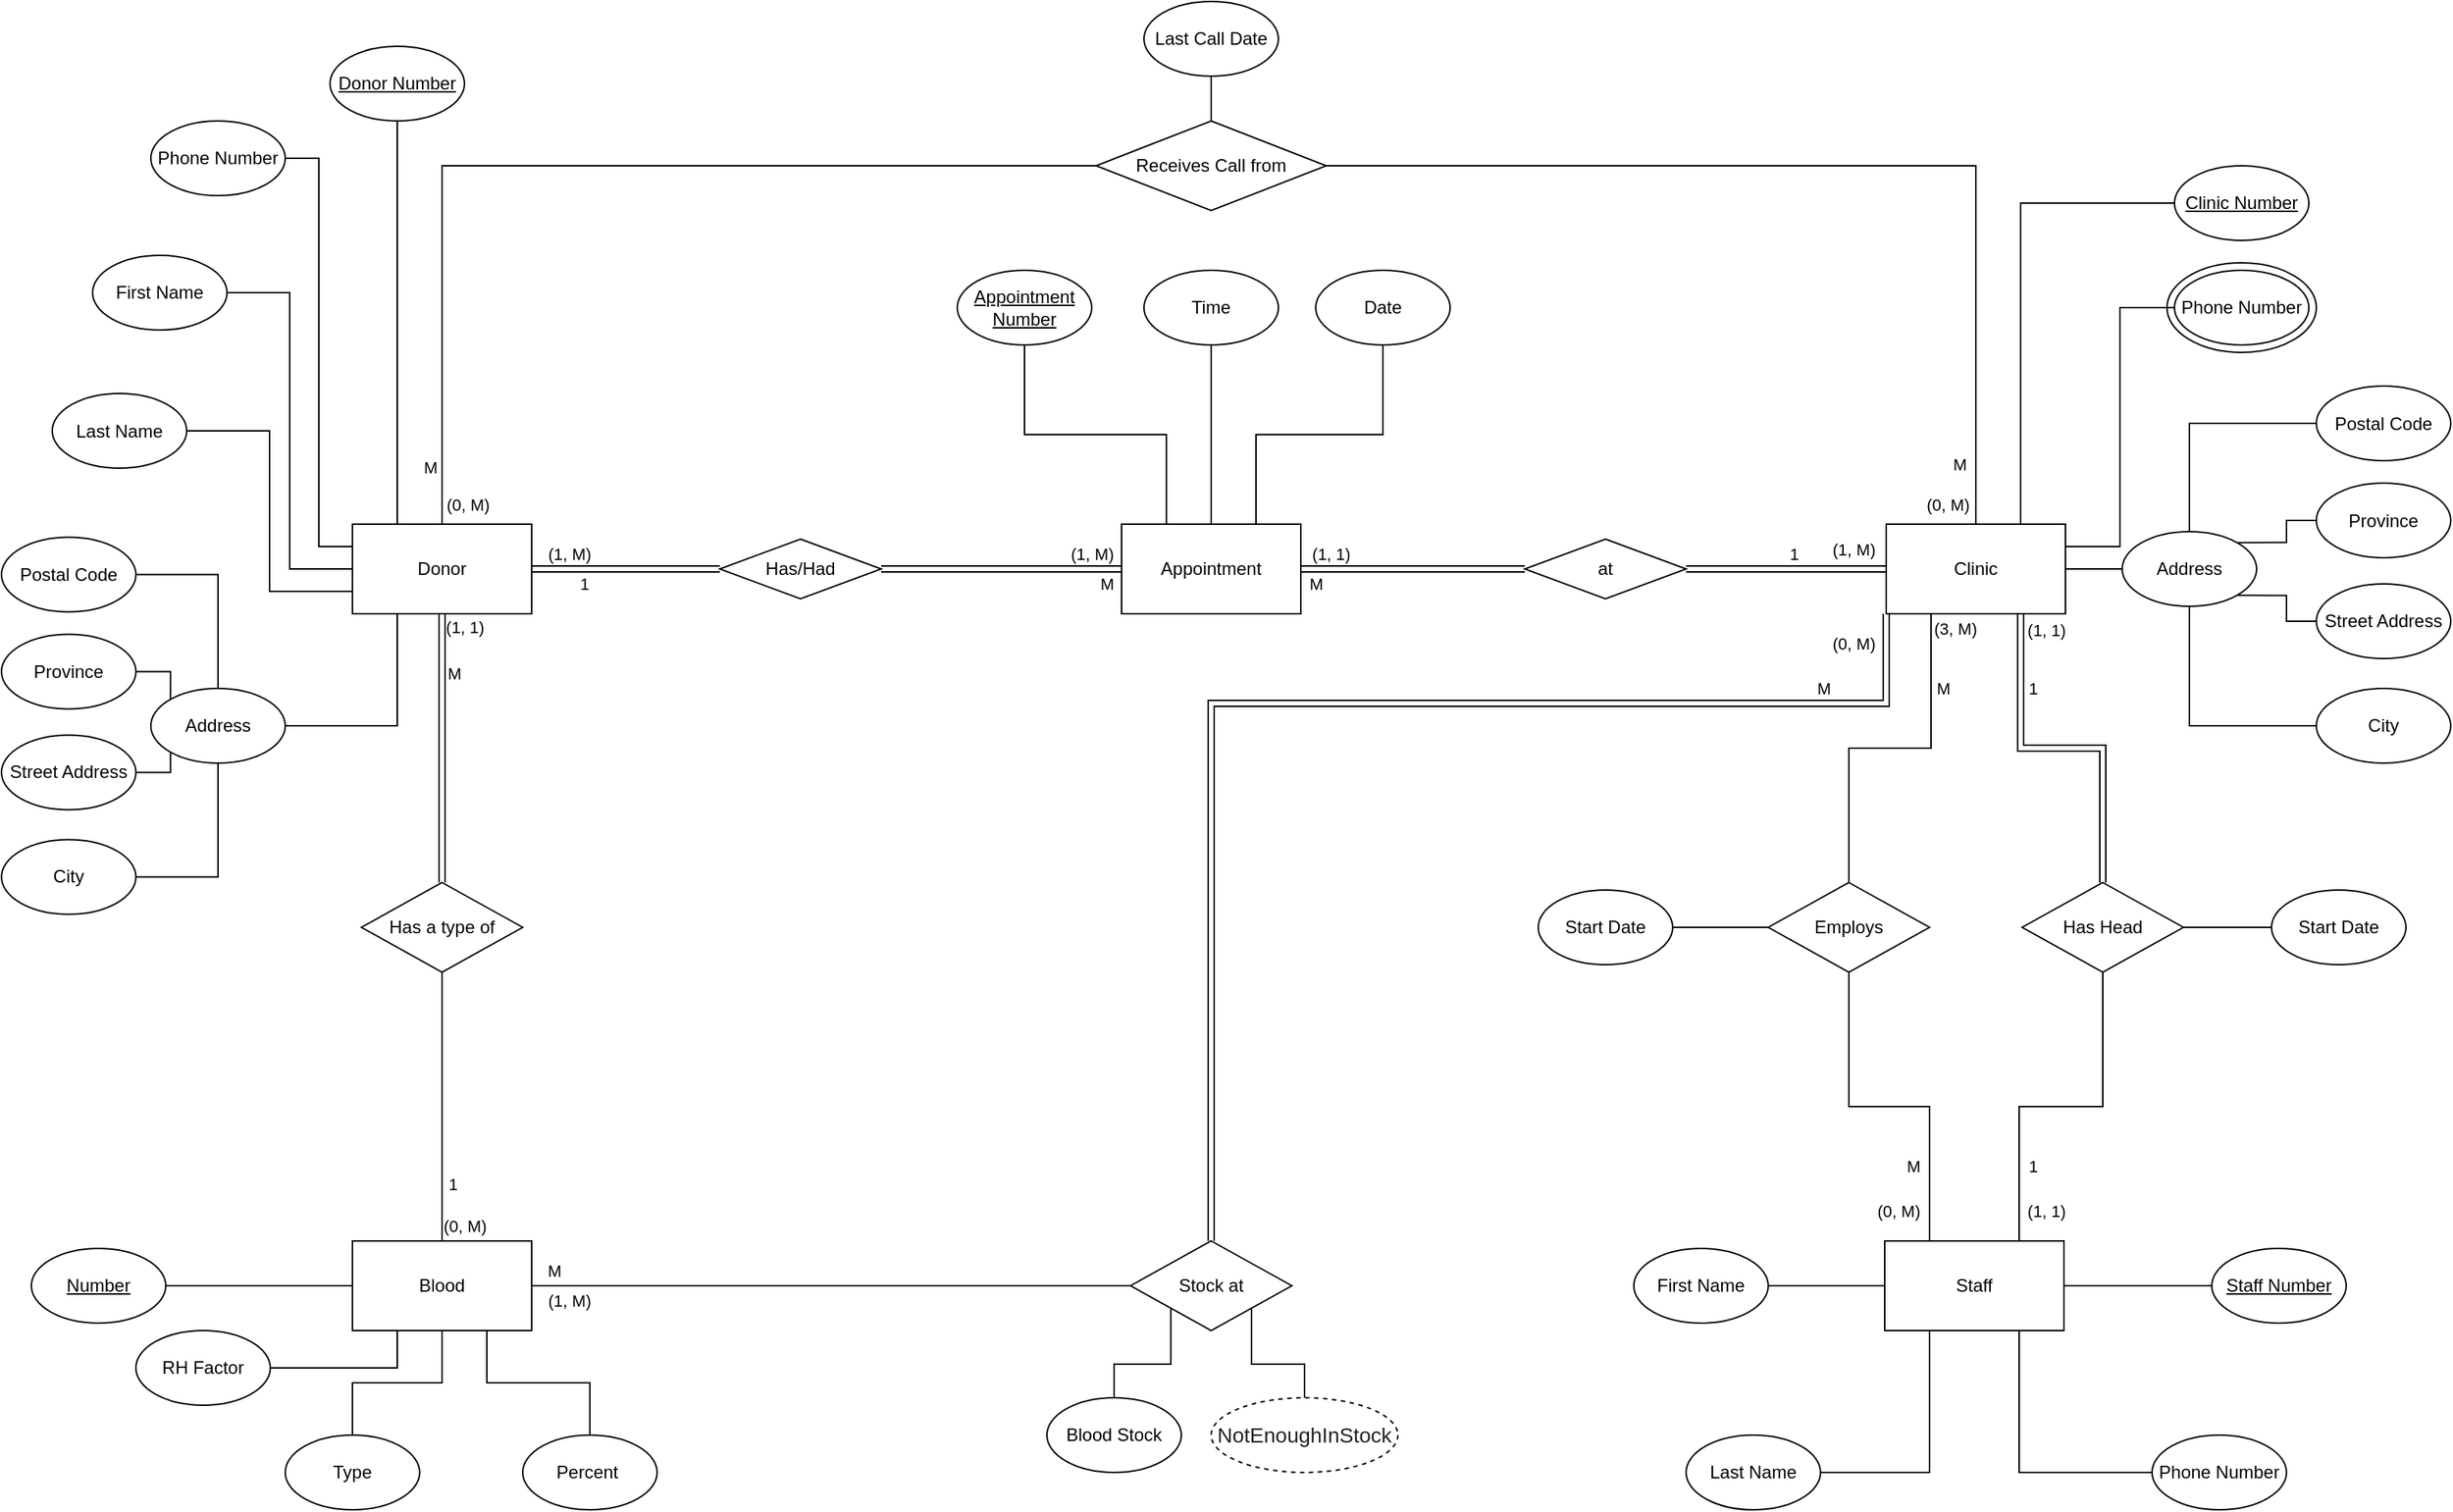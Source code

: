 <mxfile version="15.4.3" type="google"><diagram id="fFei_tkq5Y0znrB3u4F2" name="Page-1"><mxGraphModel dx="1291" dy="691" grid="1" gridSize="10" guides="1" tooltips="1" connect="1" arrows="1" fold="1" page="1" pageScale="1" pageWidth="1700" pageHeight="1100" math="0" shadow="0"><root><mxCell id="0"/><mxCell id="1" parent="0"/><mxCell id="VHpwR0hg9HMlBxCx6Vwd-89" style="edgeStyle=orthogonalEdgeStyle;rounded=0;jumpSize=6;orthogonalLoop=1;jettySize=auto;html=1;exitX=0.5;exitY=0;exitDx=0;exitDy=0;entryX=0;entryY=0.5;entryDx=0;entryDy=0;endArrow=none;endFill=0;sourcePerimeterSpacing=7;strokeColor=default;" edge="1" parent="1" source="VHpwR0hg9HMlBxCx6Vwd-2" target="VHpwR0hg9HMlBxCx6Vwd-33"><mxGeometry relative="1" as="geometry"/></mxCell><mxCell id="VHpwR0hg9HMlBxCx6Vwd-2" value="Donor" style="rounded=0;whiteSpace=wrap;html=1;" vertex="1" parent="1"><mxGeometry x="275" y="370" width="120" height="60" as="geometry"/></mxCell><mxCell id="VHpwR0hg9HMlBxCx6Vwd-149" style="edgeStyle=orthogonalEdgeStyle;rounded=0;jumpSize=6;orthogonalLoop=1;jettySize=auto;html=1;exitX=0.5;exitY=1;exitDx=0;exitDy=0;entryX=0.25;entryY=0;entryDx=0;entryDy=0;endArrow=none;endFill=0;sourcePerimeterSpacing=7;strokeColor=default;" edge="1" parent="1" source="VHpwR0hg9HMlBxCx6Vwd-3" target="VHpwR0hg9HMlBxCx6Vwd-2"><mxGeometry relative="1" as="geometry"/></mxCell><mxCell id="VHpwR0hg9HMlBxCx6Vwd-3" value="&lt;span style=&quot;text-decoration: underline&quot;&gt;Donor Number&lt;/span&gt;" style="ellipse;whiteSpace=wrap;html=1;" vertex="1" parent="1"><mxGeometry x="260" y="50" width="90" height="50" as="geometry"/></mxCell><mxCell id="VHpwR0hg9HMlBxCx6Vwd-151" style="edgeStyle=orthogonalEdgeStyle;rounded=0;jumpSize=6;orthogonalLoop=1;jettySize=auto;html=1;exitX=1;exitY=0.5;exitDx=0;exitDy=0;entryX=0;entryY=0.5;entryDx=0;entryDy=0;endArrow=none;endFill=0;sourcePerimeterSpacing=7;strokeColor=default;" edge="1" parent="1" source="VHpwR0hg9HMlBxCx6Vwd-4" target="VHpwR0hg9HMlBxCx6Vwd-2"><mxGeometry relative="1" as="geometry"/></mxCell><mxCell id="VHpwR0hg9HMlBxCx6Vwd-4" value="First Name" style="ellipse;whiteSpace=wrap;html=1;" vertex="1" parent="1"><mxGeometry x="101" y="190" width="90" height="50" as="geometry"/></mxCell><mxCell id="VHpwR0hg9HMlBxCx6Vwd-152" style="edgeStyle=orthogonalEdgeStyle;rounded=0;jumpSize=6;orthogonalLoop=1;jettySize=auto;html=1;exitX=1;exitY=0.5;exitDx=0;exitDy=0;entryX=0;entryY=0.75;entryDx=0;entryDy=0;endArrow=none;endFill=0;sourcePerimeterSpacing=7;strokeColor=default;" edge="1" parent="1" source="VHpwR0hg9HMlBxCx6Vwd-5" target="VHpwR0hg9HMlBxCx6Vwd-2"><mxGeometry relative="1" as="geometry"/></mxCell><mxCell id="VHpwR0hg9HMlBxCx6Vwd-5" value="Last Name" style="ellipse;whiteSpace=wrap;html=1;" vertex="1" parent="1"><mxGeometry x="74" y="282.5" width="90" height="50" as="geometry"/></mxCell><mxCell id="VHpwR0hg9HMlBxCx6Vwd-150" style="edgeStyle=orthogonalEdgeStyle;rounded=0;jumpSize=6;orthogonalLoop=1;jettySize=auto;html=1;exitX=1;exitY=0.5;exitDx=0;exitDy=0;entryX=0;entryY=0.25;entryDx=0;entryDy=0;endArrow=none;endFill=0;sourcePerimeterSpacing=7;strokeColor=default;" edge="1" parent="1" source="VHpwR0hg9HMlBxCx6Vwd-6" target="VHpwR0hg9HMlBxCx6Vwd-2"><mxGeometry relative="1" as="geometry"/></mxCell><mxCell id="VHpwR0hg9HMlBxCx6Vwd-6" value="Phone Number" style="ellipse;whiteSpace=wrap;html=1;sketch=0;" vertex="1" parent="1"><mxGeometry x="140" y="100" width="90" height="50" as="geometry"/></mxCell><mxCell id="VHpwR0hg9HMlBxCx6Vwd-63" style="shape=link;html=1;rounded=0;endArrow=none;endFill=0;sourcePerimeterSpacing=7;strokeColor=default;edgeStyle=orthogonalEdgeStyle;jumpSize=6;exitX=1;exitY=0.5;exitDx=0;exitDy=0;entryX=0;entryY=0.5;entryDx=0;entryDy=0;" edge="1" parent="1" source="VHpwR0hg9HMlBxCx6Vwd-23" target="VHpwR0hg9HMlBxCx6Vwd-62"><mxGeometry relative="1" as="geometry"/></mxCell><mxCell id="VHpwR0hg9HMlBxCx6Vwd-23" value="Appointment" style="rounded=0;whiteSpace=wrap;html=1;" vertex="1" parent="1"><mxGeometry x="790" y="370" width="120" height="60" as="geometry"/></mxCell><mxCell id="VHpwR0hg9HMlBxCx6Vwd-34" style="edgeStyle=orthogonalEdgeStyle;rounded=0;jumpSize=6;orthogonalLoop=1;jettySize=auto;html=1;exitX=0.5;exitY=1;exitDx=0;exitDy=0;entryX=0.25;entryY=0;entryDx=0;entryDy=0;endArrow=none;endFill=0;sourcePerimeterSpacing=7;strokeColor=default;" edge="1" parent="1" source="VHpwR0hg9HMlBxCx6Vwd-24" target="VHpwR0hg9HMlBxCx6Vwd-23"><mxGeometry relative="1" as="geometry"/></mxCell><mxCell id="VHpwR0hg9HMlBxCx6Vwd-24" value="&lt;u&gt;Appointment Number&lt;/u&gt;" style="ellipse;whiteSpace=wrap;html=1;" vertex="1" parent="1"><mxGeometry x="680" y="200" width="90" height="50" as="geometry"/></mxCell><mxCell id="VHpwR0hg9HMlBxCx6Vwd-35" style="edgeStyle=orthogonalEdgeStyle;rounded=0;jumpSize=6;orthogonalLoop=1;jettySize=auto;html=1;exitX=0.5;exitY=1;exitDx=0;exitDy=0;entryX=0.5;entryY=0;entryDx=0;entryDy=0;endArrow=none;endFill=0;sourcePerimeterSpacing=7;strokeColor=default;" edge="1" parent="1" source="VHpwR0hg9HMlBxCx6Vwd-25" target="VHpwR0hg9HMlBxCx6Vwd-23"><mxGeometry relative="1" as="geometry"/></mxCell><mxCell id="VHpwR0hg9HMlBxCx6Vwd-25" value="Time" style="ellipse;whiteSpace=wrap;html=1;" vertex="1" parent="1"><mxGeometry x="805" y="200" width="90" height="50" as="geometry"/></mxCell><mxCell id="VHpwR0hg9HMlBxCx6Vwd-36" style="edgeStyle=orthogonalEdgeStyle;rounded=0;jumpSize=6;orthogonalLoop=1;jettySize=auto;html=1;exitX=0.5;exitY=1;exitDx=0;exitDy=0;entryX=0.75;entryY=0;entryDx=0;entryDy=0;endArrow=none;endFill=0;sourcePerimeterSpacing=7;strokeColor=default;" edge="1" parent="1" source="VHpwR0hg9HMlBxCx6Vwd-26" target="VHpwR0hg9HMlBxCx6Vwd-23"><mxGeometry relative="1" as="geometry"/></mxCell><mxCell id="VHpwR0hg9HMlBxCx6Vwd-26" value="Date" style="ellipse;whiteSpace=wrap;html=1;" vertex="1" parent="1"><mxGeometry x="920" y="200" width="90" height="50" as="geometry"/></mxCell><mxCell id="VHpwR0hg9HMlBxCx6Vwd-29" style="shape=link;html=1;rounded=0;endArrow=none;endFill=0;sourcePerimeterSpacing=7;strokeColor=default;edgeStyle=orthogonalEdgeStyle;jumpSize=6;exitX=1;exitY=0.5;exitDx=0;exitDy=0;entryX=0;entryY=0.5;entryDx=0;entryDy=0;" edge="1" parent="1" source="VHpwR0hg9HMlBxCx6Vwd-27" target="VHpwR0hg9HMlBxCx6Vwd-23"><mxGeometry relative="1" as="geometry"/></mxCell><mxCell id="VHpwR0hg9HMlBxCx6Vwd-27" value="&lt;span&gt;Has/Had&lt;/span&gt;" style="rhombus;whiteSpace=wrap;html=1;rounded=0;" vertex="1" parent="1"><mxGeometry x="521" y="380" width="108" height="40" as="geometry"/></mxCell><mxCell id="VHpwR0hg9HMlBxCx6Vwd-86" style="edgeStyle=orthogonalEdgeStyle;rounded=0;jumpSize=6;orthogonalLoop=1;jettySize=auto;html=1;exitX=0.5;exitY=0;exitDx=0;exitDy=0;entryX=0.5;entryY=1;entryDx=0;entryDy=0;endArrow=none;endFill=0;sourcePerimeterSpacing=7;strokeColor=default;" edge="1" parent="1" source="VHpwR0hg9HMlBxCx6Vwd-33" target="VHpwR0hg9HMlBxCx6Vwd-85"><mxGeometry relative="1" as="geometry"/></mxCell><mxCell id="VHpwR0hg9HMlBxCx6Vwd-90" style="edgeStyle=orthogonalEdgeStyle;rounded=0;jumpSize=6;orthogonalLoop=1;jettySize=auto;html=1;exitX=1;exitY=0.5;exitDx=0;exitDy=0;entryX=0.5;entryY=0;entryDx=0;entryDy=0;endArrow=none;endFill=0;sourcePerimeterSpacing=7;strokeColor=default;" edge="1" parent="1" source="VHpwR0hg9HMlBxCx6Vwd-33" target="VHpwR0hg9HMlBxCx6Vwd-48"><mxGeometry relative="1" as="geometry"/></mxCell><mxCell id="VHpwR0hg9HMlBxCx6Vwd-33" value="Receives Call from" style="rhombus;whiteSpace=wrap;html=1;rounded=0;" vertex="1" parent="1"><mxGeometry x="773" y="100" width="154" height="60" as="geometry"/></mxCell><mxCell id="VHpwR0hg9HMlBxCx6Vwd-100" style="shape=link;html=1;rounded=0;endArrow=none;endFill=0;sourcePerimeterSpacing=7;strokeColor=default;edgeStyle=orthogonalEdgeStyle;jumpSize=6;exitX=0.75;exitY=1;exitDx=0;exitDy=0;entryX=0.5;entryY=0;entryDx=0;entryDy=0;" edge="1" parent="1" source="VHpwR0hg9HMlBxCx6Vwd-48" target="VHpwR0hg9HMlBxCx6Vwd-91"><mxGeometry relative="1" as="geometry"/></mxCell><mxCell id="VHpwR0hg9HMlBxCx6Vwd-101" style="edgeStyle=orthogonalEdgeStyle;rounded=0;jumpSize=6;orthogonalLoop=1;jettySize=auto;html=1;exitX=1;exitY=0.5;exitDx=0;exitDy=0;entryX=0;entryY=0.5;entryDx=0;entryDy=0;endArrow=none;endFill=0;sourcePerimeterSpacing=7;strokeColor=default;" edge="1" parent="1" source="VHpwR0hg9HMlBxCx6Vwd-48" target="VHpwR0hg9HMlBxCx6Vwd-68"><mxGeometry relative="1" as="geometry"/></mxCell><mxCell id="VHpwR0hg9HMlBxCx6Vwd-102" style="edgeStyle=orthogonalEdgeStyle;rounded=0;jumpSize=6;orthogonalLoop=1;jettySize=auto;html=1;exitX=0.75;exitY=0;exitDx=0;exitDy=0;entryX=0;entryY=0.5;entryDx=0;entryDy=0;endArrow=none;endFill=0;sourcePerimeterSpacing=7;strokeColor=default;" edge="1" parent="1" source="VHpwR0hg9HMlBxCx6Vwd-48" target="VHpwR0hg9HMlBxCx6Vwd-50"><mxGeometry relative="1" as="geometry"/></mxCell><mxCell id="VHpwR0hg9HMlBxCx6Vwd-107" style="edgeStyle=orthogonalEdgeStyle;rounded=0;jumpSize=6;orthogonalLoop=1;jettySize=auto;html=1;exitX=1;exitY=0.25;exitDx=0;exitDy=0;entryX=0;entryY=0.5;entryDx=0;entryDy=0;endArrow=none;endFill=0;sourcePerimeterSpacing=7;strokeColor=default;" edge="1" parent="1" source="VHpwR0hg9HMlBxCx6Vwd-48" target="VHpwR0hg9HMlBxCx6Vwd-57"><mxGeometry relative="1" as="geometry"/></mxCell><mxCell id="VHpwR0hg9HMlBxCx6Vwd-48" value="Clinic" style="rounded=0;whiteSpace=wrap;html=1;" vertex="1" parent="1"><mxGeometry x="1302" y="370" width="120" height="60" as="geometry"/></mxCell><mxCell id="VHpwR0hg9HMlBxCx6Vwd-50" value="&lt;span style=&quot;text-decoration: underline&quot;&gt;Clinic Number&lt;/span&gt;" style="ellipse;whiteSpace=wrap;html=1;" vertex="1" parent="1"><mxGeometry x="1495" y="130" width="90" height="50" as="geometry"/></mxCell><mxCell id="VHpwR0hg9HMlBxCx6Vwd-55" value="" style="ellipse;whiteSpace=wrap;html=1;sketch=0;fillColor=none;" vertex="1" parent="1"><mxGeometry x="1490" y="195" width="100" height="60" as="geometry"/></mxCell><mxCell id="VHpwR0hg9HMlBxCx6Vwd-57" value="Phone Number" style="ellipse;whiteSpace=wrap;html=1;sketch=0;" vertex="1" parent="1"><mxGeometry x="1495" y="200" width="90" height="50" as="geometry"/></mxCell><mxCell id="VHpwR0hg9HMlBxCx6Vwd-64" style="shape=link;html=1;rounded=0;endArrow=none;endFill=0;sourcePerimeterSpacing=7;strokeColor=default;edgeStyle=orthogonalEdgeStyle;jumpSize=6;exitX=1;exitY=0.5;exitDx=0;exitDy=0;entryX=0;entryY=0.5;entryDx=0;entryDy=0;" edge="1" parent="1" source="VHpwR0hg9HMlBxCx6Vwd-62" target="VHpwR0hg9HMlBxCx6Vwd-48"><mxGeometry relative="1" as="geometry"/></mxCell><mxCell id="VHpwR0hg9HMlBxCx6Vwd-62" value="&lt;span&gt;at&lt;/span&gt;" style="rhombus;whiteSpace=wrap;html=1;rounded=0;" vertex="1" parent="1"><mxGeometry x="1060" y="380" width="108" height="40" as="geometry"/></mxCell><mxCell id="VHpwR0hg9HMlBxCx6Vwd-94" style="edgeStyle=orthogonalEdgeStyle;rounded=0;jumpSize=6;orthogonalLoop=1;jettySize=auto;html=1;exitX=0.5;exitY=0;exitDx=0;exitDy=0;entryX=0;entryY=0.5;entryDx=0;entryDy=0;endArrow=none;endFill=0;sourcePerimeterSpacing=7;strokeColor=default;" edge="1" parent="1" source="VHpwR0hg9HMlBxCx6Vwd-68" target="VHpwR0hg9HMlBxCx6Vwd-73"><mxGeometry relative="1" as="geometry"/></mxCell><mxCell id="VHpwR0hg9HMlBxCx6Vwd-97" style="edgeStyle=orthogonalEdgeStyle;rounded=0;jumpSize=6;orthogonalLoop=1;jettySize=auto;html=1;exitX=1;exitY=1;exitDx=0;exitDy=0;entryX=0;entryY=0.5;entryDx=0;entryDy=0;endArrow=none;endFill=0;sourcePerimeterSpacing=7;strokeColor=default;" edge="1" parent="1" source="VHpwR0hg9HMlBxCx6Vwd-68" target="VHpwR0hg9HMlBxCx6Vwd-70"><mxGeometry relative="1" as="geometry"/></mxCell><mxCell id="VHpwR0hg9HMlBxCx6Vwd-98" style="edgeStyle=orthogonalEdgeStyle;rounded=0;jumpSize=6;orthogonalLoop=1;jettySize=auto;html=1;exitX=0.5;exitY=1;exitDx=0;exitDy=0;entryX=0;entryY=0.5;entryDx=0;entryDy=0;endArrow=none;endFill=0;sourcePerimeterSpacing=7;strokeColor=default;" edge="1" parent="1" source="VHpwR0hg9HMlBxCx6Vwd-68" target="VHpwR0hg9HMlBxCx6Vwd-71"><mxGeometry relative="1" as="geometry"/></mxCell><mxCell id="VHpwR0hg9HMlBxCx6Vwd-134" style="edgeStyle=orthogonalEdgeStyle;rounded=0;jumpSize=6;orthogonalLoop=1;jettySize=auto;html=1;exitX=1;exitY=0;exitDx=0;exitDy=0;entryX=0;entryY=0.5;entryDx=0;entryDy=0;endArrow=none;endFill=0;sourcePerimeterSpacing=7;strokeColor=default;" edge="1" parent="1" source="VHpwR0hg9HMlBxCx6Vwd-68" target="VHpwR0hg9HMlBxCx6Vwd-72"><mxGeometry relative="1" as="geometry"/></mxCell><mxCell id="VHpwR0hg9HMlBxCx6Vwd-68" value="Address" style="ellipse;whiteSpace=wrap;html=1;" vertex="1" parent="1"><mxGeometry x="1460" y="375" width="90" height="50" as="geometry"/></mxCell><mxCell id="VHpwR0hg9HMlBxCx6Vwd-70" value="Street Address" style="ellipse;whiteSpace=wrap;html=1;" vertex="1" parent="1"><mxGeometry x="1590" y="410" width="90" height="50" as="geometry"/></mxCell><mxCell id="VHpwR0hg9HMlBxCx6Vwd-71" value="City" style="ellipse;whiteSpace=wrap;html=1;" vertex="1" parent="1"><mxGeometry x="1590" y="480" width="90" height="50" as="geometry"/></mxCell><mxCell id="VHpwR0hg9HMlBxCx6Vwd-72" value="Province" style="ellipse;whiteSpace=wrap;html=1;" vertex="1" parent="1"><mxGeometry x="1590" y="342.5" width="90" height="50" as="geometry"/></mxCell><mxCell id="VHpwR0hg9HMlBxCx6Vwd-73" value="Postal Code" style="ellipse;whiteSpace=wrap;html=1;" vertex="1" parent="1"><mxGeometry x="1590" y="277.5" width="90" height="50" as="geometry"/></mxCell><mxCell id="VHpwR0hg9HMlBxCx6Vwd-195" style="edgeStyle=orthogonalEdgeStyle;rounded=0;jumpSize=6;orthogonalLoop=1;jettySize=auto;html=1;exitX=1;exitY=0.5;exitDx=0;exitDy=0;entryX=0;entryY=0.5;entryDx=0;entryDy=0;endArrow=none;endFill=0;sourcePerimeterSpacing=7;strokeColor=default;" edge="1" parent="1" source="VHpwR0hg9HMlBxCx6Vwd-75" target="VHpwR0hg9HMlBxCx6Vwd-76"><mxGeometry relative="1" as="geometry"/></mxCell><mxCell id="VHpwR0hg9HMlBxCx6Vwd-198" style="edgeStyle=orthogonalEdgeStyle;rounded=0;jumpSize=6;orthogonalLoop=1;jettySize=auto;html=1;exitX=0.75;exitY=1;exitDx=0;exitDy=0;entryX=0;entryY=0.5;entryDx=0;entryDy=0;endArrow=none;endFill=0;sourcePerimeterSpacing=7;strokeColor=default;" edge="1" parent="1" source="VHpwR0hg9HMlBxCx6Vwd-75" target="VHpwR0hg9HMlBxCx6Vwd-79"><mxGeometry relative="1" as="geometry"/></mxCell><mxCell id="VHpwR0hg9HMlBxCx6Vwd-199" style="edgeStyle=orthogonalEdgeStyle;rounded=0;jumpSize=6;orthogonalLoop=1;jettySize=auto;html=1;exitX=0.25;exitY=1;exitDx=0;exitDy=0;entryX=1;entryY=0.5;entryDx=0;entryDy=0;endArrow=none;endFill=0;sourcePerimeterSpacing=7;strokeColor=default;" edge="1" parent="1" source="VHpwR0hg9HMlBxCx6Vwd-75" target="VHpwR0hg9HMlBxCx6Vwd-78"><mxGeometry relative="1" as="geometry"/></mxCell><mxCell id="VHpwR0hg9HMlBxCx6Vwd-75" value="Staff" style="rounded=0;whiteSpace=wrap;html=1;" vertex="1" parent="1"><mxGeometry x="1301" y="850" width="120" height="60" as="geometry"/></mxCell><mxCell id="VHpwR0hg9HMlBxCx6Vwd-76" value="Staff Number" style="ellipse;whiteSpace=wrap;html=1;fontStyle=4" vertex="1" parent="1"><mxGeometry x="1520" y="855" width="90" height="50" as="geometry"/></mxCell><mxCell id="VHpwR0hg9HMlBxCx6Vwd-194" style="edgeStyle=orthogonalEdgeStyle;rounded=0;jumpSize=6;orthogonalLoop=1;jettySize=auto;html=1;exitX=1;exitY=0.5;exitDx=0;exitDy=0;entryX=0;entryY=0.5;entryDx=0;entryDy=0;endArrow=none;endFill=0;sourcePerimeterSpacing=7;strokeColor=default;" edge="1" parent="1" source="VHpwR0hg9HMlBxCx6Vwd-77" target="VHpwR0hg9HMlBxCx6Vwd-75"><mxGeometry relative="1" as="geometry"/></mxCell><mxCell id="VHpwR0hg9HMlBxCx6Vwd-77" value="First Name" style="ellipse;whiteSpace=wrap;html=1;" vertex="1" parent="1"><mxGeometry x="1133" y="855" width="90" height="50" as="geometry"/></mxCell><mxCell id="VHpwR0hg9HMlBxCx6Vwd-78" value="Last Name" style="ellipse;whiteSpace=wrap;html=1;" vertex="1" parent="1"><mxGeometry x="1168" y="980" width="90" height="50" as="geometry"/></mxCell><mxCell id="VHpwR0hg9HMlBxCx6Vwd-79" value="Phone Number" style="ellipse;whiteSpace=wrap;html=1;sketch=0;" vertex="1" parent="1"><mxGeometry x="1480" y="980" width="90" height="50" as="geometry"/></mxCell><mxCell id="VHpwR0hg9HMlBxCx6Vwd-140" style="edgeStyle=orthogonalEdgeStyle;rounded=0;jumpSize=6;orthogonalLoop=1;jettySize=auto;html=1;exitX=1;exitY=0.5;exitDx=0;exitDy=0;entryX=0;entryY=0.5;entryDx=0;entryDy=0;endArrow=none;endFill=0;sourcePerimeterSpacing=7;strokeColor=default;" edge="1" parent="1" source="VHpwR0hg9HMlBxCx6Vwd-80" target="VHpwR0hg9HMlBxCx6Vwd-139"><mxGeometry relative="1" as="geometry"/></mxCell><mxCell id="VHpwR0hg9HMlBxCx6Vwd-153" style="edgeStyle=orthogonalEdgeStyle;rounded=0;jumpSize=6;orthogonalLoop=1;jettySize=auto;html=1;exitX=0.75;exitY=1;exitDx=0;exitDy=0;entryX=0.5;entryY=0;entryDx=0;entryDy=0;endArrow=none;endFill=0;sourcePerimeterSpacing=7;strokeColor=default;" edge="1" parent="1" source="VHpwR0hg9HMlBxCx6Vwd-80" target="VHpwR0hg9HMlBxCx6Vwd-84"><mxGeometry relative="1" as="geometry"/></mxCell><mxCell id="VHpwR0hg9HMlBxCx6Vwd-154" style="edgeStyle=orthogonalEdgeStyle;rounded=0;jumpSize=6;orthogonalLoop=1;jettySize=auto;html=1;exitX=0.5;exitY=1;exitDx=0;exitDy=0;entryX=0.5;entryY=0;entryDx=0;entryDy=0;endArrow=none;endFill=0;sourcePerimeterSpacing=7;strokeColor=default;" edge="1" parent="1" source="VHpwR0hg9HMlBxCx6Vwd-80" target="VHpwR0hg9HMlBxCx6Vwd-82"><mxGeometry relative="1" as="geometry"/></mxCell><mxCell id="VHpwR0hg9HMlBxCx6Vwd-155" style="edgeStyle=orthogonalEdgeStyle;rounded=0;jumpSize=6;orthogonalLoop=1;jettySize=auto;html=1;exitX=0.25;exitY=1;exitDx=0;exitDy=0;entryX=1;entryY=0.5;entryDx=0;entryDy=0;endArrow=none;endFill=0;sourcePerimeterSpacing=7;strokeColor=default;" edge="1" parent="1" source="VHpwR0hg9HMlBxCx6Vwd-80" target="VHpwR0hg9HMlBxCx6Vwd-83"><mxGeometry relative="1" as="geometry"/></mxCell><mxCell id="VHpwR0hg9HMlBxCx6Vwd-80" value="Blood" style="rounded=0;whiteSpace=wrap;html=1;" vertex="1" parent="1"><mxGeometry x="275" y="850" width="120" height="60" as="geometry"/></mxCell><mxCell id="VHpwR0hg9HMlBxCx6Vwd-156" style="edgeStyle=orthogonalEdgeStyle;rounded=0;jumpSize=6;orthogonalLoop=1;jettySize=auto;html=1;exitX=1;exitY=0.5;exitDx=0;exitDy=0;entryX=0;entryY=0.5;entryDx=0;entryDy=0;endArrow=none;endFill=0;sourcePerimeterSpacing=7;strokeColor=default;" edge="1" parent="1" source="VHpwR0hg9HMlBxCx6Vwd-81" target="VHpwR0hg9HMlBxCx6Vwd-80"><mxGeometry relative="1" as="geometry"/></mxCell><mxCell id="VHpwR0hg9HMlBxCx6Vwd-81" value="&lt;u&gt;Number&lt;/u&gt;" style="ellipse;whiteSpace=wrap;html=1;" vertex="1" parent="1"><mxGeometry x="60" y="855" width="90" height="50" as="geometry"/></mxCell><mxCell id="VHpwR0hg9HMlBxCx6Vwd-82" value="Type" style="ellipse;whiteSpace=wrap;html=1;" vertex="1" parent="1"><mxGeometry x="230" y="980" width="90" height="50" as="geometry"/></mxCell><mxCell id="VHpwR0hg9HMlBxCx6Vwd-83" value="RH Factor" style="ellipse;whiteSpace=wrap;html=1;" vertex="1" parent="1"><mxGeometry x="130" y="910" width="90" height="50" as="geometry"/></mxCell><mxCell id="VHpwR0hg9HMlBxCx6Vwd-84" value="Percent&amp;nbsp;" style="ellipse;whiteSpace=wrap;html=1;" vertex="1" parent="1"><mxGeometry x="389" y="980" width="90" height="50" as="geometry"/></mxCell><mxCell id="VHpwR0hg9HMlBxCx6Vwd-85" value="Last Call Date" style="ellipse;whiteSpace=wrap;html=1;" vertex="1" parent="1"><mxGeometry x="805" y="20" width="90" height="50" as="geometry"/></mxCell><mxCell id="VHpwR0hg9HMlBxCx6Vwd-106" style="edgeStyle=orthogonalEdgeStyle;rounded=0;jumpSize=6;orthogonalLoop=1;jettySize=auto;html=1;exitX=0.5;exitY=1;exitDx=0;exitDy=0;entryX=0.75;entryY=0;entryDx=0;entryDy=0;endArrow=none;endFill=0;sourcePerimeterSpacing=7;strokeColor=default;" edge="1" parent="1" source="VHpwR0hg9HMlBxCx6Vwd-91" target="VHpwR0hg9HMlBxCx6Vwd-75"><mxGeometry relative="1" as="geometry"/></mxCell><mxCell id="VHpwR0hg9HMlBxCx6Vwd-113" style="edgeStyle=orthogonalEdgeStyle;rounded=0;jumpSize=6;orthogonalLoop=1;jettySize=auto;html=1;exitX=1;exitY=0.5;exitDx=0;exitDy=0;entryX=0;entryY=0.5;entryDx=0;entryDy=0;endArrow=none;endFill=0;sourcePerimeterSpacing=7;strokeColor=default;" edge="1" parent="1" source="VHpwR0hg9HMlBxCx6Vwd-91" target="VHpwR0hg9HMlBxCx6Vwd-112"><mxGeometry relative="1" as="geometry"/></mxCell><mxCell id="VHpwR0hg9HMlBxCx6Vwd-91" value="&lt;span&gt;Has Head&lt;/span&gt;" style="rhombus;whiteSpace=wrap;html=1;rounded=0;" vertex="1" parent="1"><mxGeometry x="1393" y="610" width="108" height="60" as="geometry"/></mxCell><mxCell id="VHpwR0hg9HMlBxCx6Vwd-99" style="edgeStyle=orthogonalEdgeStyle;rounded=0;jumpSize=6;orthogonalLoop=1;jettySize=auto;html=1;exitX=0.5;exitY=0;exitDx=0;exitDy=0;entryX=0.25;entryY=1;entryDx=0;entryDy=0;endArrow=none;endFill=0;sourcePerimeterSpacing=7;strokeColor=default;" edge="1" parent="1" source="VHpwR0hg9HMlBxCx6Vwd-92" target="VHpwR0hg9HMlBxCx6Vwd-48"><mxGeometry relative="1" as="geometry"/></mxCell><mxCell id="VHpwR0hg9HMlBxCx6Vwd-105" style="edgeStyle=orthogonalEdgeStyle;rounded=0;jumpSize=6;orthogonalLoop=1;jettySize=auto;html=1;exitX=0.5;exitY=1;exitDx=0;exitDy=0;entryX=0.25;entryY=0;entryDx=0;entryDy=0;endArrow=none;endFill=0;sourcePerimeterSpacing=7;strokeColor=default;" edge="1" parent="1" source="VHpwR0hg9HMlBxCx6Vwd-92" target="VHpwR0hg9HMlBxCx6Vwd-75"><mxGeometry relative="1" as="geometry"/></mxCell><mxCell id="VHpwR0hg9HMlBxCx6Vwd-92" value="&lt;span&gt;Employs&lt;/span&gt;" style="rhombus;whiteSpace=wrap;html=1;rounded=0;" vertex="1" parent="1"><mxGeometry x="1223" y="610" width="108" height="60" as="geometry"/></mxCell><mxCell id="VHpwR0hg9HMlBxCx6Vwd-111" style="edgeStyle=orthogonalEdgeStyle;rounded=0;jumpSize=6;orthogonalLoop=1;jettySize=auto;html=1;exitX=1;exitY=0.5;exitDx=0;exitDy=0;entryX=0;entryY=0.5;entryDx=0;entryDy=0;endArrow=none;endFill=0;sourcePerimeterSpacing=7;strokeColor=default;" edge="1" parent="1" source="VHpwR0hg9HMlBxCx6Vwd-110" target="VHpwR0hg9HMlBxCx6Vwd-92"><mxGeometry relative="1" as="geometry"/></mxCell><mxCell id="VHpwR0hg9HMlBxCx6Vwd-110" value="Start Date" style="ellipse;whiteSpace=wrap;html=1;" vertex="1" parent="1"><mxGeometry x="1069" y="615" width="90" height="50" as="geometry"/></mxCell><mxCell id="VHpwR0hg9HMlBxCx6Vwd-112" value="Start Date" style="ellipse;whiteSpace=wrap;html=1;" vertex="1" parent="1"><mxGeometry x="1560" y="615" width="90" height="50" as="geometry"/></mxCell><mxCell id="VHpwR0hg9HMlBxCx6Vwd-132" style="edgeStyle=orthogonalEdgeStyle;rounded=0;jumpSize=6;orthogonalLoop=1;jettySize=auto;html=1;exitX=1;exitY=0.5;exitDx=0;exitDy=0;entryX=0;entryY=1;entryDx=0;entryDy=0;endArrow=none;endFill=0;sourcePerimeterSpacing=7;strokeColor=default;" edge="1" parent="1" source="VHpwR0hg9HMlBxCx6Vwd-123" target="VHpwR0hg9HMlBxCx6Vwd-128"><mxGeometry relative="1" as="geometry"/></mxCell><mxCell id="VHpwR0hg9HMlBxCx6Vwd-123" value="Street Address" style="ellipse;whiteSpace=wrap;html=1;" vertex="1" parent="1"><mxGeometry x="40" y="511.25" width="90" height="50" as="geometry"/></mxCell><mxCell id="VHpwR0hg9HMlBxCx6Vwd-133" style="edgeStyle=orthogonalEdgeStyle;rounded=0;jumpSize=6;orthogonalLoop=1;jettySize=auto;html=1;exitX=1;exitY=0.5;exitDx=0;exitDy=0;entryX=0.5;entryY=1;entryDx=0;entryDy=0;endArrow=none;endFill=0;sourcePerimeterSpacing=7;strokeColor=default;" edge="1" parent="1" source="VHpwR0hg9HMlBxCx6Vwd-124" target="VHpwR0hg9HMlBxCx6Vwd-128"><mxGeometry relative="1" as="geometry"/></mxCell><mxCell id="VHpwR0hg9HMlBxCx6Vwd-124" value="City" style="ellipse;whiteSpace=wrap;html=1;" vertex="1" parent="1"><mxGeometry x="40" y="581.25" width="90" height="50" as="geometry"/></mxCell><mxCell id="VHpwR0hg9HMlBxCx6Vwd-131" style="edgeStyle=orthogonalEdgeStyle;rounded=0;jumpSize=6;orthogonalLoop=1;jettySize=auto;html=1;exitX=1;exitY=0.5;exitDx=0;exitDy=0;entryX=0;entryY=0;entryDx=0;entryDy=0;endArrow=none;endFill=0;sourcePerimeterSpacing=7;strokeColor=default;" edge="1" parent="1" source="VHpwR0hg9HMlBxCx6Vwd-125" target="VHpwR0hg9HMlBxCx6Vwd-128"><mxGeometry relative="1" as="geometry"/></mxCell><mxCell id="VHpwR0hg9HMlBxCx6Vwd-125" value="Province" style="ellipse;whiteSpace=wrap;html=1;" vertex="1" parent="1"><mxGeometry x="40" y="443.75" width="90" height="50" as="geometry"/></mxCell><mxCell id="VHpwR0hg9HMlBxCx6Vwd-130" style="edgeStyle=orthogonalEdgeStyle;rounded=0;jumpSize=6;orthogonalLoop=1;jettySize=auto;html=1;exitX=1;exitY=0.5;exitDx=0;exitDy=0;entryX=0.5;entryY=0;entryDx=0;entryDy=0;endArrow=none;endFill=0;sourcePerimeterSpacing=7;strokeColor=default;" edge="1" parent="1" source="VHpwR0hg9HMlBxCx6Vwd-126" target="VHpwR0hg9HMlBxCx6Vwd-128"><mxGeometry relative="1" as="geometry"/></mxCell><mxCell id="VHpwR0hg9HMlBxCx6Vwd-126" value="Postal Code" style="ellipse;whiteSpace=wrap;html=1;" vertex="1" parent="1"><mxGeometry x="40" y="378.75" width="90" height="50" as="geometry"/></mxCell><mxCell id="VHpwR0hg9HMlBxCx6Vwd-138" style="edgeStyle=orthogonalEdgeStyle;rounded=0;jumpSize=6;orthogonalLoop=1;jettySize=auto;html=1;exitX=1;exitY=0.5;exitDx=0;exitDy=0;entryX=0.25;entryY=1;entryDx=0;entryDy=0;endArrow=none;endFill=0;sourcePerimeterSpacing=7;strokeColor=default;" edge="1" parent="1" source="VHpwR0hg9HMlBxCx6Vwd-128" target="VHpwR0hg9HMlBxCx6Vwd-2"><mxGeometry relative="1" as="geometry"/></mxCell><mxCell id="VHpwR0hg9HMlBxCx6Vwd-128" value="Address" style="ellipse;whiteSpace=wrap;html=1;" vertex="1" parent="1"><mxGeometry x="140" y="480" width="90" height="50" as="geometry"/></mxCell><mxCell id="VHpwR0hg9HMlBxCx6Vwd-137" style="edgeStyle=orthogonalEdgeStyle;rounded=0;jumpSize=6;orthogonalLoop=1;jettySize=auto;html=1;exitX=0.5;exitY=1;exitDx=0;exitDy=0;entryX=0.5;entryY=0;entryDx=0;entryDy=0;endArrow=none;endFill=0;sourcePerimeterSpacing=7;strokeColor=default;" edge="1" parent="1" source="VHpwR0hg9HMlBxCx6Vwd-135" target="VHpwR0hg9HMlBxCx6Vwd-80"><mxGeometry relative="1" as="geometry"/></mxCell><mxCell id="VHpwR0hg9HMlBxCx6Vwd-166" value="1" style="edgeLabel;html=1;align=center;verticalAlign=middle;resizable=0;points=[];" vertex="1" connectable="0" parent="VHpwR0hg9HMlBxCx6Vwd-137"><mxGeometry x="0.7" y="2" relative="1" as="geometry"><mxPoint x="5" y="-11" as="offset"/></mxGeometry></mxCell><mxCell id="VHpwR0hg9HMlBxCx6Vwd-167" value="(0, M)" style="edgeLabel;html=1;align=center;verticalAlign=middle;resizable=0;points=[];" vertex="1" connectable="0" parent="VHpwR0hg9HMlBxCx6Vwd-137"><mxGeometry x="0.822" relative="1" as="geometry"><mxPoint x="15" y="6" as="offset"/></mxGeometry></mxCell><mxCell id="VHpwR0hg9HMlBxCx6Vwd-135" value="Has a type of" style="rhombus;whiteSpace=wrap;html=1;rounded=0;" vertex="1" parent="1"><mxGeometry x="281" y="610" width="108" height="60" as="geometry"/></mxCell><mxCell id="VHpwR0hg9HMlBxCx6Vwd-143" style="shape=link;html=1;rounded=0;endArrow=none;endFill=0;sourcePerimeterSpacing=7;strokeColor=default;edgeStyle=orthogonalEdgeStyle;jumpSize=6;exitX=0.5;exitY=0;exitDx=0;exitDy=0;entryX=0;entryY=1;entryDx=0;entryDy=0;" edge="1" parent="1" source="VHpwR0hg9HMlBxCx6Vwd-139" target="VHpwR0hg9HMlBxCx6Vwd-48"><mxGeometry relative="1" as="geometry"><Array as="points"><mxPoint x="850" y="490"/><mxPoint x="1302" y="490"/></Array></mxGeometry></mxCell><mxCell id="VHpwR0hg9HMlBxCx6Vwd-147" style="edgeStyle=orthogonalEdgeStyle;rounded=0;jumpSize=6;orthogonalLoop=1;jettySize=auto;html=1;exitX=1;exitY=1;exitDx=0;exitDy=0;entryX=0.5;entryY=0;entryDx=0;entryDy=0;endArrow=none;endFill=0;sourcePerimeterSpacing=7;strokeColor=default;" edge="1" parent="1" source="VHpwR0hg9HMlBxCx6Vwd-139" target="VHpwR0hg9HMlBxCx6Vwd-145"><mxGeometry relative="1" as="geometry"/></mxCell><mxCell id="VHpwR0hg9HMlBxCx6Vwd-139" value="Stock at" style="rhombus;whiteSpace=wrap;html=1;rounded=0;" vertex="1" parent="1"><mxGeometry x="796" y="850" width="108" height="60" as="geometry"/></mxCell><mxCell id="VHpwR0hg9HMlBxCx6Vwd-146" style="edgeStyle=orthogonalEdgeStyle;rounded=0;jumpSize=6;orthogonalLoop=1;jettySize=auto;html=1;exitX=0.5;exitY=0;exitDx=0;exitDy=0;entryX=0;entryY=1;entryDx=0;entryDy=0;endArrow=none;endFill=0;sourcePerimeterSpacing=7;strokeColor=default;" edge="1" parent="1" source="VHpwR0hg9HMlBxCx6Vwd-144" target="VHpwR0hg9HMlBxCx6Vwd-139"><mxGeometry relative="1" as="geometry"/></mxCell><mxCell id="VHpwR0hg9HMlBxCx6Vwd-144" value="Blood Stock" style="ellipse;whiteSpace=wrap;html=1;" vertex="1" parent="1"><mxGeometry x="740" y="955" width="90" height="50" as="geometry"/></mxCell><mxCell id="VHpwR0hg9HMlBxCx6Vwd-145" value="&lt;span style=&quot;color: rgb(33 , 33 , 33) ; font-family: &amp;#34;arial&amp;#34; ; font-size: 14px ; text-align: left ; background-color: rgb(255 , 255 , 255)&quot;&gt;NotEnoughInStock&lt;/span&gt;" style="ellipse;whiteSpace=wrap;html=1;dashed=1;" vertex="1" parent="1"><mxGeometry x="850" y="955" width="125" height="50" as="geometry"/></mxCell><mxCell id="VHpwR0hg9HMlBxCx6Vwd-158" value="" style="shape=link;html=1;rounded=0;endArrow=none;endFill=0;sourcePerimeterSpacing=7;strokeColor=default;edgeStyle=orthogonalEdgeStyle;jumpSize=6;exitX=1;exitY=0.5;exitDx=0;exitDy=0;entryX=0;entryY=0.5;entryDx=0;entryDy=0;" edge="1" parent="1" source="VHpwR0hg9HMlBxCx6Vwd-2" target="VHpwR0hg9HMlBxCx6Vwd-27"><mxGeometry relative="1" as="geometry"><mxPoint x="395" y="428.75" as="sourcePoint"/><mxPoint x="555" y="428.75" as="targetPoint"/></mxGeometry></mxCell><mxCell id="VHpwR0hg9HMlBxCx6Vwd-161" value="" style="shape=link;html=1;rounded=0;endArrow=none;endFill=0;sourcePerimeterSpacing=7;strokeColor=default;edgeStyle=orthogonalEdgeStyle;jumpSize=6;exitX=0.5;exitY=1;exitDx=0;exitDy=0;entryX=0.5;entryY=0;entryDx=0;entryDy=0;" edge="1" parent="1" source="VHpwR0hg9HMlBxCx6Vwd-2" target="VHpwR0hg9HMlBxCx6Vwd-135"><mxGeometry relative="1" as="geometry"><mxPoint x="280" y="470" as="sourcePoint"/><mxPoint x="440" y="470" as="targetPoint"/></mxGeometry></mxCell><mxCell id="VHpwR0hg9HMlBxCx6Vwd-163" value="M" style="edgeLabel;html=1;align=center;verticalAlign=middle;resizable=0;points=[];" vertex="1" connectable="0" parent="VHpwR0hg9HMlBxCx6Vwd-161"><mxGeometry x="0.122" relative="1" as="geometry"><mxPoint x="8" y="-61" as="offset"/></mxGeometry></mxCell><mxCell id="VHpwR0hg9HMlBxCx6Vwd-164" value="(1, 1)" style="edgeLabel;html=1;align=center;verticalAlign=middle;resizable=0;points=[];" vertex="1" connectable="0" parent="VHpwR0hg9HMlBxCx6Vwd-161"><mxGeometry x="-0.9" relative="1" as="geometry"><mxPoint x="15" as="offset"/></mxGeometry></mxCell><mxCell id="VHpwR0hg9HMlBxCx6Vwd-169" value="(1, M)" style="edgeLabel;html=1;align=center;verticalAlign=middle;resizable=0;points=[];" vertex="1" connectable="0" parent="VHpwR0hg9HMlBxCx6Vwd-161"><mxGeometry x="-0.9" relative="1" as="geometry"><mxPoint x="85" y="-49" as="offset"/></mxGeometry></mxCell><mxCell id="VHpwR0hg9HMlBxCx6Vwd-170" value="1" style="edgeLabel;html=1;align=center;verticalAlign=middle;resizable=0;points=[];" vertex="1" connectable="0" parent="VHpwR0hg9HMlBxCx6Vwd-161"><mxGeometry x="0.122" relative="1" as="geometry"><mxPoint x="95" y="-121" as="offset"/></mxGeometry></mxCell><mxCell id="VHpwR0hg9HMlBxCx6Vwd-171" value="M" style="edgeLabel;html=1;align=center;verticalAlign=middle;resizable=0;points=[];" vertex="1" connectable="0" parent="VHpwR0hg9HMlBxCx6Vwd-161"><mxGeometry x="0.122" relative="1" as="geometry"><mxPoint x="445" y="-121" as="offset"/></mxGeometry></mxCell><mxCell id="VHpwR0hg9HMlBxCx6Vwd-172" value="(1, M)" style="edgeLabel;html=1;align=center;verticalAlign=middle;resizable=0;points=[];" vertex="1" connectable="0" parent="VHpwR0hg9HMlBxCx6Vwd-161"><mxGeometry x="-0.9" relative="1" as="geometry"><mxPoint x="435" y="-49" as="offset"/></mxGeometry></mxCell><mxCell id="VHpwR0hg9HMlBxCx6Vwd-173" value="M" style="edgeLabel;html=1;align=center;verticalAlign=middle;resizable=0;points=[];" vertex="1" connectable="0" parent="VHpwR0hg9HMlBxCx6Vwd-161"><mxGeometry x="0.122" relative="1" as="geometry"><mxPoint x="585" y="-121" as="offset"/></mxGeometry></mxCell><mxCell id="VHpwR0hg9HMlBxCx6Vwd-174" value="(1, 1)" style="edgeLabel;html=1;align=center;verticalAlign=middle;resizable=0;points=[];" vertex="1" connectable="0" parent="VHpwR0hg9HMlBxCx6Vwd-161"><mxGeometry x="-0.9" relative="1" as="geometry"><mxPoint x="595" y="-49" as="offset"/></mxGeometry></mxCell><mxCell id="VHpwR0hg9HMlBxCx6Vwd-175" value="1" style="edgeLabel;html=1;align=center;verticalAlign=middle;resizable=0;points=[];" vertex="1" connectable="0" parent="VHpwR0hg9HMlBxCx6Vwd-161"><mxGeometry x="0.122" relative="1" as="geometry"><mxPoint x="905" y="-141" as="offset"/></mxGeometry></mxCell><mxCell id="VHpwR0hg9HMlBxCx6Vwd-176" value="(1, M)" style="edgeLabel;html=1;align=center;verticalAlign=middle;resizable=0;points=[];" vertex="1" connectable="0" parent="VHpwR0hg9HMlBxCx6Vwd-161"><mxGeometry x="-0.9" relative="1" as="geometry"><mxPoint x="945" y="-52" as="offset"/></mxGeometry></mxCell><mxCell id="VHpwR0hg9HMlBxCx6Vwd-177" value="(0, M)" style="edgeLabel;html=1;align=center;verticalAlign=middle;resizable=0;points=[];" vertex="1" connectable="0" parent="VHpwR0hg9HMlBxCx6Vwd-161"><mxGeometry x="-0.9" relative="1" as="geometry"><mxPoint x="17" y="-82" as="offset"/></mxGeometry></mxCell><mxCell id="VHpwR0hg9HMlBxCx6Vwd-178" value="M" style="edgeLabel;html=1;align=center;verticalAlign=middle;resizable=0;points=[];" vertex="1" connectable="0" parent="VHpwR0hg9HMlBxCx6Vwd-161"><mxGeometry x="0.122" relative="1" as="geometry"><mxPoint x="-8" y="-199" as="offset"/></mxGeometry></mxCell><mxCell id="VHpwR0hg9HMlBxCx6Vwd-179" value="M" style="edgeLabel;html=1;align=center;verticalAlign=middle;resizable=0;points=[];" vertex="1" connectable="0" parent="VHpwR0hg9HMlBxCx6Vwd-161"><mxGeometry x="0.122" relative="1" as="geometry"><mxPoint x="1016" y="-201" as="offset"/></mxGeometry></mxCell><mxCell id="VHpwR0hg9HMlBxCx6Vwd-180" value="(0, M)" style="edgeLabel;html=1;align=center;verticalAlign=middle;resizable=0;points=[];" vertex="1" connectable="0" parent="VHpwR0hg9HMlBxCx6Vwd-161"><mxGeometry x="-0.9" relative="1" as="geometry"><mxPoint x="1008" y="-82" as="offset"/></mxGeometry></mxCell><mxCell id="VHpwR0hg9HMlBxCx6Vwd-181" value="M" style="edgeLabel;html=1;align=center;verticalAlign=middle;resizable=0;points=[];" vertex="1" connectable="0" parent="VHpwR0hg9HMlBxCx6Vwd-161"><mxGeometry x="0.122" relative="1" as="geometry"><mxPoint x="925" y="-51" as="offset"/></mxGeometry></mxCell><mxCell id="VHpwR0hg9HMlBxCx6Vwd-182" value="(0, M)" style="edgeLabel;html=1;align=center;verticalAlign=middle;resizable=0;points=[];" vertex="1" connectable="0" parent="VHpwR0hg9HMlBxCx6Vwd-161"><mxGeometry x="-0.9" relative="1" as="geometry"><mxPoint x="945" y="11" as="offset"/></mxGeometry></mxCell><mxCell id="VHpwR0hg9HMlBxCx6Vwd-183" value="(1, M)" style="edgeLabel;html=1;align=center;verticalAlign=middle;resizable=0;points=[];" vertex="1" connectable="0" parent="VHpwR0hg9HMlBxCx6Vwd-161"><mxGeometry x="-0.9" relative="1" as="geometry"><mxPoint x="85" y="451" as="offset"/></mxGeometry></mxCell><mxCell id="VHpwR0hg9HMlBxCx6Vwd-184" value="M" style="edgeLabel;html=1;align=center;verticalAlign=middle;resizable=0;points=[];" vertex="1" connectable="0" parent="VHpwR0hg9HMlBxCx6Vwd-161"><mxGeometry x="0.122" relative="1" as="geometry"><mxPoint x="75" y="339" as="offset"/></mxGeometry></mxCell><mxCell id="VHpwR0hg9HMlBxCx6Vwd-185" value="M" style="edgeLabel;html=1;align=center;verticalAlign=middle;resizable=0;points=[];" vertex="1" connectable="0" parent="VHpwR0hg9HMlBxCx6Vwd-161"><mxGeometry x="0.122" relative="1" as="geometry"><mxPoint x="1005" y="-51" as="offset"/></mxGeometry></mxCell><mxCell id="VHpwR0hg9HMlBxCx6Vwd-186" value="1" style="edgeLabel;html=1;align=center;verticalAlign=middle;resizable=0;points=[];" vertex="1" connectable="0" parent="VHpwR0hg9HMlBxCx6Vwd-161"><mxGeometry x="0.122" relative="1" as="geometry"><mxPoint x="1065" y="-51" as="offset"/></mxGeometry></mxCell><mxCell id="VHpwR0hg9HMlBxCx6Vwd-187" value="(3, M)" style="edgeLabel;html=1;align=center;verticalAlign=middle;resizable=0;points=[];" vertex="1" connectable="0" parent="VHpwR0hg9HMlBxCx6Vwd-161"><mxGeometry x="-0.9" relative="1" as="geometry"><mxPoint x="1013" y="1" as="offset"/></mxGeometry></mxCell><mxCell id="VHpwR0hg9HMlBxCx6Vwd-188" value="(1, 1)" style="edgeLabel;html=1;align=center;verticalAlign=middle;resizable=0;points=[];" vertex="1" connectable="0" parent="VHpwR0hg9HMlBxCx6Vwd-161"><mxGeometry x="-0.9" relative="1" as="geometry"><mxPoint x="1074" y="2" as="offset"/></mxGeometry></mxCell><mxCell id="VHpwR0hg9HMlBxCx6Vwd-189" value="(1, 1)" style="edgeLabel;html=1;align=center;verticalAlign=middle;resizable=0;points=[];" vertex="1" connectable="0" parent="VHpwR0hg9HMlBxCx6Vwd-161"><mxGeometry x="-0.9" relative="1" as="geometry"><mxPoint x="1074" y="391" as="offset"/></mxGeometry></mxCell><mxCell id="VHpwR0hg9HMlBxCx6Vwd-190" value="1" style="edgeLabel;html=1;align=center;verticalAlign=middle;resizable=0;points=[];" vertex="1" connectable="0" parent="VHpwR0hg9HMlBxCx6Vwd-161"><mxGeometry x="0.122" relative="1" as="geometry"><mxPoint x="1065" y="269" as="offset"/></mxGeometry></mxCell><mxCell id="VHpwR0hg9HMlBxCx6Vwd-191" value="M" style="edgeLabel;html=1;align=center;verticalAlign=middle;resizable=0;points=[];" vertex="1" connectable="0" parent="VHpwR0hg9HMlBxCx6Vwd-161"><mxGeometry x="0.122" relative="1" as="geometry"><mxPoint x="985" y="269" as="offset"/></mxGeometry></mxCell><mxCell id="VHpwR0hg9HMlBxCx6Vwd-193" value="(0, M)" style="edgeLabel;html=1;align=center;verticalAlign=middle;resizable=0;points=[];" vertex="1" connectable="0" parent="VHpwR0hg9HMlBxCx6Vwd-161"><mxGeometry x="-0.9" relative="1" as="geometry"><mxPoint x="975" y="391" as="offset"/></mxGeometry></mxCell></root></mxGraphModel></diagram></mxfile>